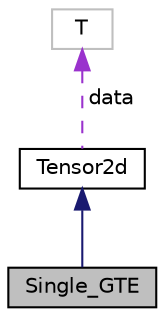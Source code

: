 digraph "Single_GTE"
{
  edge [fontname="Helvetica",fontsize="10",labelfontname="Helvetica",labelfontsize="10"];
  node [fontname="Helvetica",fontsize="10",shape=record];
  Node1 [label="Single_GTE",height=0.2,width=0.4,color="black", fillcolor="grey75", style="filled", fontcolor="black"];
  Node2 -> Node1 [dir="back",color="midnightblue",fontsize="10",style="solid",fontname="Helvetica"];
  Node2 [label="Tensor2d",height=0.2,width=0.4,color="black", fillcolor="white", style="filled",URL="$classtemplate__Tensor2.html",tooltip="Class to store a rank-2 (complex) tensor, i.e., a matrix: "];
  Node3 -> Node2 [dir="back",color="darkorchid3",fontsize="10",style="dashed",label=" data" ,fontname="Helvetica"];
  Node3 [label="T",height=0.2,width=0.4,color="grey75", fillcolor="white", style="filled"];
}
